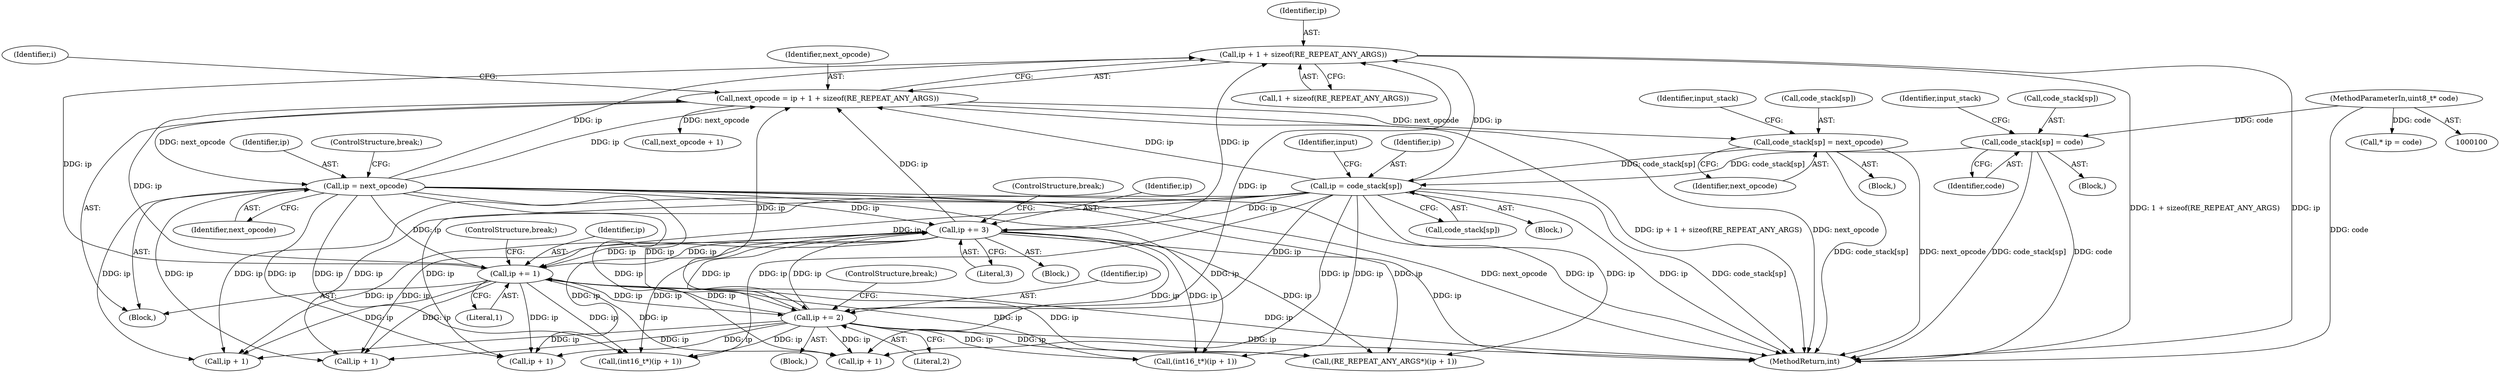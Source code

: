 digraph "0_yara_992480c30f75943e9cd6245bb2015c7737f9b661@API" {
"1000341" [label="(Call,ip + 1 + sizeof(RE_REPEAT_ANY_ARGS))"];
"1000186" [label="(Call,ip = code_stack[sp])"];
"1000403" [label="(Call,code_stack[sp] = next_opcode)"];
"1000339" [label="(Call,next_opcode = ip + 1 + sizeof(RE_REPEAT_ANY_ARGS))"];
"1000439" [label="(Call,ip = next_opcode)"];
"1000312" [label="(Call,ip += 3)"];
"1000327" [label="(Call,ip += 1)"];
"1000269" [label="(Call,ip += 2)"];
"1000162" [label="(Call,code_stack[sp] = code)"];
"1000101" [label="(MethodParameterIn,uint8_t* code)"];
"1000339" [label="(Call,next_opcode = ip + 1 + sizeof(RE_REPEAT_ANY_ARGS))"];
"1000440" [label="(Identifier,ip)"];
"1000109" [label="(Block,)"];
"1000188" [label="(Call,code_stack[sp])"];
"1000329" [label="(Literal,1)"];
"1000343" [label="(Call,1 + sizeof(RE_REPEAT_ANY_ARGS))"];
"1000314" [label="(Literal,3)"];
"1000390" [label="(Call,next_opcode + 1)"];
"1000349" [label="(Identifier,i)"];
"1000330" [label="(ControlStructure,break;)"];
"1000187" [label="(Identifier,ip)"];
"1000166" [label="(Identifier,code)"];
"1000101" [label="(MethodParameterIn,uint8_t* code)"];
"1000163" [label="(Call,code_stack[sp])"];
"1000277" [label="(ControlStructure,break;)"];
"1000293" [label="(Call,(int16_t*)(ip + 1))"];
"1000410" [label="(Identifier,input_stack)"];
"1000306" [label="(Block,)"];
"1000183" [label="(Block,)"];
"1000162" [label="(Call,code_stack[sp] = code)"];
"1000260" [label="(Call,ip + 1)"];
"1000192" [label="(Identifier,input)"];
"1000439" [label="(Call,ip = next_opcode)"];
"1000283" [label="(Call,(int16_t*)(ip + 1))"];
"1000328" [label="(Identifier,ip)"];
"1000295" [label="(Call,ip + 1)"];
"1000341" [label="(Call,ip + 1 + sizeof(RE_REPEAT_ANY_ARGS))"];
"1000340" [label="(Identifier,next_opcode)"];
"1000186" [label="(Call,ip = code_stack[sp])"];
"1000404" [label="(Call,code_stack[sp])"];
"1000457" [label="(MethodReturn,int)"];
"1000442" [label="(ControlStructure,break;)"];
"1000334" [label="(Call,(RE_REPEAT_ANY_ARGS*)(ip + 1))"];
"1000271" [label="(Literal,2)"];
"1000312" [label="(Call,ip += 3)"];
"1000169" [label="(Identifier,input_stack)"];
"1000403" [label="(Call,code_stack[sp] = next_opcode)"];
"1000253" [label="(Block,)"];
"1000336" [label="(Call,ip + 1)"];
"1000313" [label="(Identifier,ip)"];
"1000395" [label="(Block,)"];
"1000342" [label="(Identifier,ip)"];
"1000327" [label="(Call,ip += 1)"];
"1000441" [label="(Identifier,next_opcode)"];
"1000407" [label="(Identifier,next_opcode)"];
"1000285" [label="(Call,ip + 1)"];
"1000115" [label="(Call,* ip = code)"];
"1000320" [label="(ControlStructure,break;)"];
"1000263" [label="(Block,)"];
"1000270" [label="(Identifier,ip)"];
"1000269" [label="(Call,ip += 2)"];
"1000341" -> "1000339"  [label="AST: "];
"1000341" -> "1000343"  [label="CFG: "];
"1000342" -> "1000341"  [label="AST: "];
"1000343" -> "1000341"  [label="AST: "];
"1000339" -> "1000341"  [label="CFG: "];
"1000341" -> "1000457"  [label="DDG: 1 + sizeof(RE_REPEAT_ANY_ARGS)"];
"1000341" -> "1000457"  [label="DDG: ip"];
"1000186" -> "1000341"  [label="DDG: ip"];
"1000439" -> "1000341"  [label="DDG: ip"];
"1000312" -> "1000341"  [label="DDG: ip"];
"1000327" -> "1000341"  [label="DDG: ip"];
"1000269" -> "1000341"  [label="DDG: ip"];
"1000186" -> "1000183"  [label="AST: "];
"1000186" -> "1000188"  [label="CFG: "];
"1000187" -> "1000186"  [label="AST: "];
"1000188" -> "1000186"  [label="AST: "];
"1000192" -> "1000186"  [label="CFG: "];
"1000186" -> "1000457"  [label="DDG: code_stack[sp]"];
"1000186" -> "1000457"  [label="DDG: ip"];
"1000403" -> "1000186"  [label="DDG: code_stack[sp]"];
"1000162" -> "1000186"  [label="DDG: code_stack[sp]"];
"1000186" -> "1000260"  [label="DDG: ip"];
"1000186" -> "1000269"  [label="DDG: ip"];
"1000186" -> "1000283"  [label="DDG: ip"];
"1000186" -> "1000285"  [label="DDG: ip"];
"1000186" -> "1000293"  [label="DDG: ip"];
"1000186" -> "1000295"  [label="DDG: ip"];
"1000186" -> "1000312"  [label="DDG: ip"];
"1000186" -> "1000327"  [label="DDG: ip"];
"1000186" -> "1000334"  [label="DDG: ip"];
"1000186" -> "1000336"  [label="DDG: ip"];
"1000186" -> "1000339"  [label="DDG: ip"];
"1000403" -> "1000395"  [label="AST: "];
"1000403" -> "1000407"  [label="CFG: "];
"1000404" -> "1000403"  [label="AST: "];
"1000407" -> "1000403"  [label="AST: "];
"1000410" -> "1000403"  [label="CFG: "];
"1000403" -> "1000457"  [label="DDG: code_stack[sp]"];
"1000403" -> "1000457"  [label="DDG: next_opcode"];
"1000339" -> "1000403"  [label="DDG: next_opcode"];
"1000339" -> "1000253"  [label="AST: "];
"1000340" -> "1000339"  [label="AST: "];
"1000349" -> "1000339"  [label="CFG: "];
"1000339" -> "1000457"  [label="DDG: next_opcode"];
"1000339" -> "1000457"  [label="DDG: ip + 1 + sizeof(RE_REPEAT_ANY_ARGS)"];
"1000439" -> "1000339"  [label="DDG: ip"];
"1000312" -> "1000339"  [label="DDG: ip"];
"1000327" -> "1000339"  [label="DDG: ip"];
"1000269" -> "1000339"  [label="DDG: ip"];
"1000339" -> "1000390"  [label="DDG: next_opcode"];
"1000339" -> "1000439"  [label="DDG: next_opcode"];
"1000439" -> "1000253"  [label="AST: "];
"1000439" -> "1000441"  [label="CFG: "];
"1000440" -> "1000439"  [label="AST: "];
"1000441" -> "1000439"  [label="AST: "];
"1000442" -> "1000439"  [label="CFG: "];
"1000439" -> "1000457"  [label="DDG: ip"];
"1000439" -> "1000457"  [label="DDG: next_opcode"];
"1000439" -> "1000260"  [label="DDG: ip"];
"1000439" -> "1000269"  [label="DDG: ip"];
"1000439" -> "1000283"  [label="DDG: ip"];
"1000439" -> "1000285"  [label="DDG: ip"];
"1000439" -> "1000293"  [label="DDG: ip"];
"1000439" -> "1000295"  [label="DDG: ip"];
"1000439" -> "1000312"  [label="DDG: ip"];
"1000439" -> "1000327"  [label="DDG: ip"];
"1000439" -> "1000334"  [label="DDG: ip"];
"1000439" -> "1000336"  [label="DDG: ip"];
"1000312" -> "1000306"  [label="AST: "];
"1000312" -> "1000314"  [label="CFG: "];
"1000313" -> "1000312"  [label="AST: "];
"1000314" -> "1000312"  [label="AST: "];
"1000320" -> "1000312"  [label="CFG: "];
"1000312" -> "1000457"  [label="DDG: ip"];
"1000312" -> "1000260"  [label="DDG: ip"];
"1000312" -> "1000269"  [label="DDG: ip"];
"1000312" -> "1000283"  [label="DDG: ip"];
"1000312" -> "1000285"  [label="DDG: ip"];
"1000312" -> "1000293"  [label="DDG: ip"];
"1000312" -> "1000295"  [label="DDG: ip"];
"1000327" -> "1000312"  [label="DDG: ip"];
"1000269" -> "1000312"  [label="DDG: ip"];
"1000312" -> "1000327"  [label="DDG: ip"];
"1000312" -> "1000334"  [label="DDG: ip"];
"1000312" -> "1000336"  [label="DDG: ip"];
"1000327" -> "1000253"  [label="AST: "];
"1000327" -> "1000329"  [label="CFG: "];
"1000328" -> "1000327"  [label="AST: "];
"1000329" -> "1000327"  [label="AST: "];
"1000330" -> "1000327"  [label="CFG: "];
"1000327" -> "1000457"  [label="DDG: ip"];
"1000327" -> "1000260"  [label="DDG: ip"];
"1000327" -> "1000269"  [label="DDG: ip"];
"1000327" -> "1000283"  [label="DDG: ip"];
"1000327" -> "1000285"  [label="DDG: ip"];
"1000327" -> "1000293"  [label="DDG: ip"];
"1000327" -> "1000295"  [label="DDG: ip"];
"1000269" -> "1000327"  [label="DDG: ip"];
"1000327" -> "1000334"  [label="DDG: ip"];
"1000327" -> "1000336"  [label="DDG: ip"];
"1000269" -> "1000263"  [label="AST: "];
"1000269" -> "1000271"  [label="CFG: "];
"1000270" -> "1000269"  [label="AST: "];
"1000271" -> "1000269"  [label="AST: "];
"1000277" -> "1000269"  [label="CFG: "];
"1000269" -> "1000457"  [label="DDG: ip"];
"1000269" -> "1000260"  [label="DDG: ip"];
"1000269" -> "1000283"  [label="DDG: ip"];
"1000269" -> "1000285"  [label="DDG: ip"];
"1000269" -> "1000293"  [label="DDG: ip"];
"1000269" -> "1000295"  [label="DDG: ip"];
"1000269" -> "1000334"  [label="DDG: ip"];
"1000269" -> "1000336"  [label="DDG: ip"];
"1000162" -> "1000109"  [label="AST: "];
"1000162" -> "1000166"  [label="CFG: "];
"1000163" -> "1000162"  [label="AST: "];
"1000166" -> "1000162"  [label="AST: "];
"1000169" -> "1000162"  [label="CFG: "];
"1000162" -> "1000457"  [label="DDG: code"];
"1000162" -> "1000457"  [label="DDG: code_stack[sp]"];
"1000101" -> "1000162"  [label="DDG: code"];
"1000101" -> "1000100"  [label="AST: "];
"1000101" -> "1000457"  [label="DDG: code"];
"1000101" -> "1000115"  [label="DDG: code"];
}
